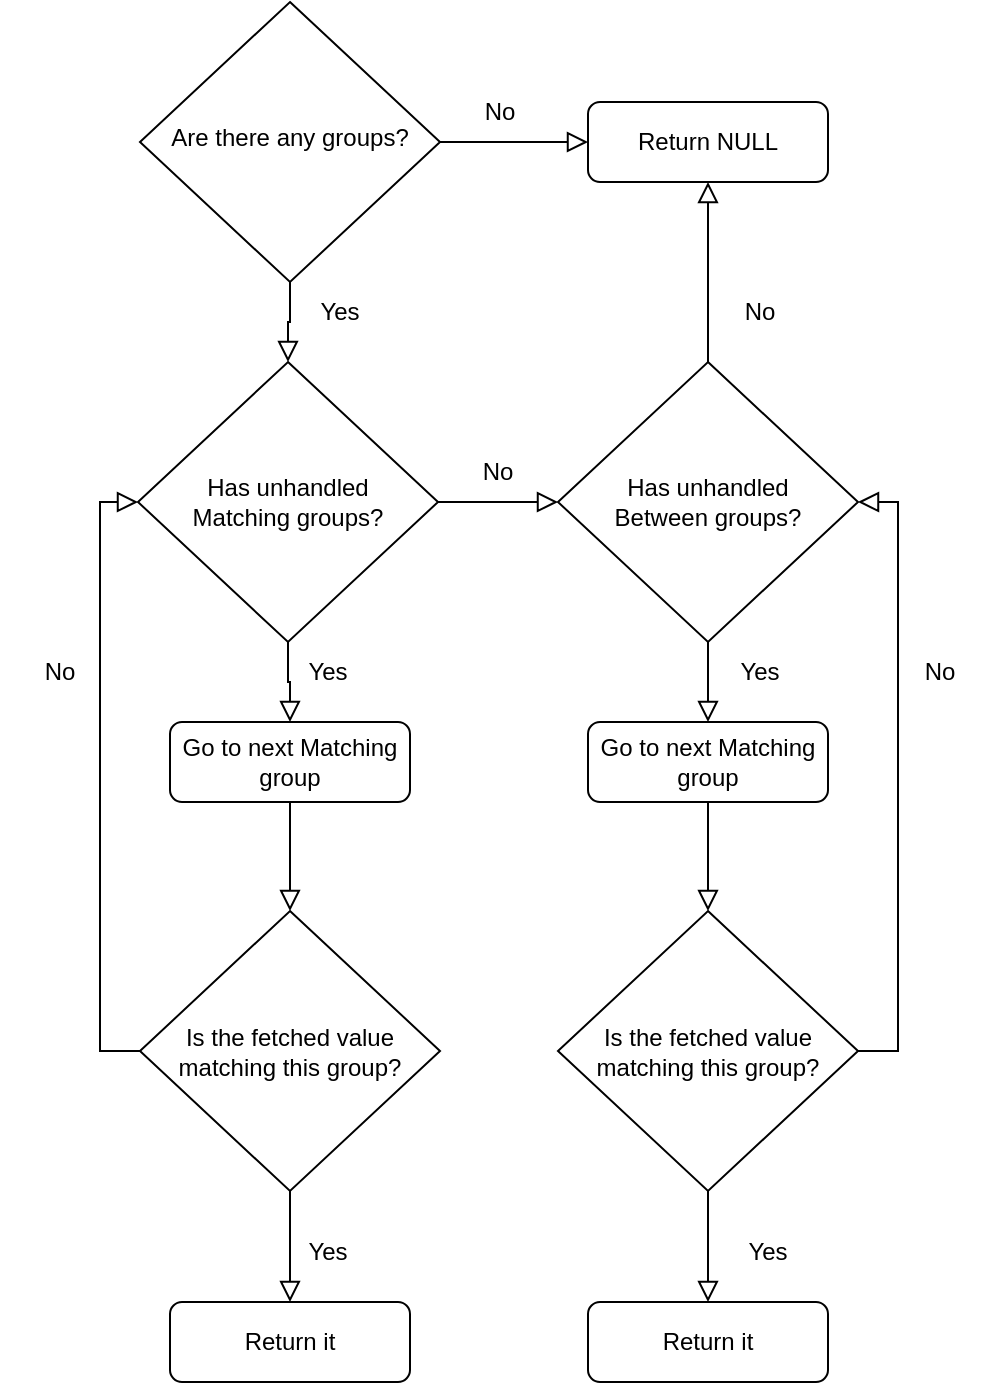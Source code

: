 <mxfile version="20.5.2" type="device"><diagram id="C5RBs43oDa-KdzZeNtuy" name="Page-1"><mxGraphModel dx="1483" dy="1868" grid="1" gridSize="10" guides="1" tooltips="1" connect="1" arrows="1" fold="1" page="1" pageScale="1" pageWidth="827" pageHeight="1169" math="0" shadow="0"><root><mxCell id="WIyWlLk6GJQsqaUBKTNV-0"/><mxCell id="WIyWlLk6GJQsqaUBKTNV-1" parent="WIyWlLk6GJQsqaUBKTNV-0"/><mxCell id="WIyWlLk6GJQsqaUBKTNV-6" value="Are there any groups?" style="rhombus;whiteSpace=wrap;html=1;shadow=0;fontFamily=Helvetica;fontSize=12;align=center;strokeWidth=1;spacing=6;spacingTop=-4;" parent="WIyWlLk6GJQsqaUBKTNV-1" vertex="1"><mxGeometry x="320" y="-10" width="150" height="140" as="geometry"/></mxCell><mxCell id="WIyWlLk6GJQsqaUBKTNV-7" value="Return NULL" style="rounded=1;whiteSpace=wrap;html=1;fontSize=12;glass=0;strokeWidth=1;shadow=0;" parent="WIyWlLk6GJQsqaUBKTNV-1" vertex="1"><mxGeometry x="544" y="40" width="120" height="40" as="geometry"/></mxCell><mxCell id="9QbWzDjHGcUxbg9R7l3Z-0" value="Go to next Matching group" style="rounded=1;whiteSpace=wrap;html=1;fontSize=12;glass=0;strokeWidth=1;shadow=0;" vertex="1" parent="WIyWlLk6GJQsqaUBKTNV-1"><mxGeometry x="335" y="350" width="120" height="40" as="geometry"/></mxCell><mxCell id="9QbWzDjHGcUxbg9R7l3Z-3" value="" style="edgeStyle=orthogonalEdgeStyle;rounded=0;html=1;jettySize=auto;orthogonalLoop=1;fontSize=11;endArrow=block;endFill=0;endSize=8;strokeWidth=1;shadow=0;labelBackgroundColor=none;exitX=0.5;exitY=1;exitDx=0;exitDy=0;entryX=0.5;entryY=0;entryDx=0;entryDy=0;" edge="1" parent="WIyWlLk6GJQsqaUBKTNV-1" source="WIyWlLk6GJQsqaUBKTNV-6" target="9QbWzDjHGcUxbg9R7l3Z-12"><mxGeometry x="-0.048" y="5" relative="1" as="geometry"><mxPoint as="offset"/><mxPoint x="455" y="85" as="sourcePoint"/><mxPoint x="539" y="85" as="targetPoint"/></mxGeometry></mxCell><mxCell id="9QbWzDjHGcUxbg9R7l3Z-4" value="Is the fetched value matching this group?" style="rhombus;whiteSpace=wrap;html=1;" vertex="1" parent="WIyWlLk6GJQsqaUBKTNV-1"><mxGeometry x="320" y="444.5" width="150" height="140" as="geometry"/></mxCell><mxCell id="9QbWzDjHGcUxbg9R7l3Z-5" value="Yes" style="text;html=1;strokeColor=none;fillColor=none;align=center;verticalAlign=middle;whiteSpace=wrap;rounded=0;" vertex="1" parent="WIyWlLk6GJQsqaUBKTNV-1"><mxGeometry x="390" y="130" width="60" height="30" as="geometry"/></mxCell><mxCell id="9QbWzDjHGcUxbg9R7l3Z-6" value="No" style="text;html=1;strokeColor=none;fillColor=none;align=center;verticalAlign=middle;whiteSpace=wrap;rounded=0;" vertex="1" parent="WIyWlLk6GJQsqaUBKTNV-1"><mxGeometry x="470" y="30" width="60" height="30" as="geometry"/></mxCell><mxCell id="9QbWzDjHGcUxbg9R7l3Z-7" value="" style="edgeStyle=orthogonalEdgeStyle;rounded=0;html=1;jettySize=auto;orthogonalLoop=1;fontSize=11;endArrow=block;endFill=0;endSize=8;strokeWidth=1;shadow=0;labelBackgroundColor=none;exitX=1;exitY=0.5;exitDx=0;exitDy=0;entryX=0;entryY=0.5;entryDx=0;entryDy=0;" edge="1" parent="WIyWlLk6GJQsqaUBKTNV-1" source="WIyWlLk6GJQsqaUBKTNV-6" target="WIyWlLk6GJQsqaUBKTNV-7"><mxGeometry x="-0.048" y="5" relative="1" as="geometry"><mxPoint as="offset"/><mxPoint x="515" y="90" as="sourcePoint"/><mxPoint x="515" y="130" as="targetPoint"/></mxGeometry></mxCell><mxCell id="9QbWzDjHGcUxbg9R7l3Z-8" value="Return it" style="rounded=1;whiteSpace=wrap;html=1;fontSize=12;glass=0;strokeWidth=1;shadow=0;" vertex="1" parent="WIyWlLk6GJQsqaUBKTNV-1"><mxGeometry x="335" y="640" width="120" height="40" as="geometry"/></mxCell><mxCell id="9QbWzDjHGcUxbg9R7l3Z-9" value="" style="edgeStyle=orthogonalEdgeStyle;rounded=0;html=1;jettySize=auto;orthogonalLoop=1;fontSize=11;endArrow=block;endFill=0;endSize=8;strokeWidth=1;shadow=0;labelBackgroundColor=none;exitX=0.5;exitY=1;exitDx=0;exitDy=0;entryX=0.5;entryY=0;entryDx=0;entryDy=0;" edge="1" parent="WIyWlLk6GJQsqaUBKTNV-1" source="9QbWzDjHGcUxbg9R7l3Z-0" target="9QbWzDjHGcUxbg9R7l3Z-4"><mxGeometry x="-0.048" y="5" relative="1" as="geometry"><mxPoint as="offset"/><mxPoint x="490" y="500" as="sourcePoint"/><mxPoint x="549" y="500" as="targetPoint"/></mxGeometry></mxCell><mxCell id="9QbWzDjHGcUxbg9R7l3Z-10" value="" style="edgeStyle=orthogonalEdgeStyle;rounded=0;html=1;jettySize=auto;orthogonalLoop=1;fontSize=11;endArrow=block;endFill=0;endSize=8;strokeWidth=1;shadow=0;labelBackgroundColor=none;exitX=0.5;exitY=1;exitDx=0;exitDy=0;entryX=0.5;entryY=0;entryDx=0;entryDy=0;" edge="1" parent="WIyWlLk6GJQsqaUBKTNV-1" source="9QbWzDjHGcUxbg9R7l3Z-4" target="9QbWzDjHGcUxbg9R7l3Z-8"><mxGeometry x="-0.048" y="5" relative="1" as="geometry"><mxPoint as="offset"/><mxPoint x="540" y="500" as="sourcePoint"/><mxPoint x="599" y="500" as="targetPoint"/></mxGeometry></mxCell><mxCell id="9QbWzDjHGcUxbg9R7l3Z-11" value="Yes" style="text;html=1;strokeColor=none;fillColor=none;align=center;verticalAlign=middle;whiteSpace=wrap;rounded=0;" vertex="1" parent="WIyWlLk6GJQsqaUBKTNV-1"><mxGeometry x="384" y="600" width="60" height="30" as="geometry"/></mxCell><mxCell id="9QbWzDjHGcUxbg9R7l3Z-12" value="Has unhandled&lt;br&gt;Matching groups?" style="rhombus;whiteSpace=wrap;html=1;" vertex="1" parent="WIyWlLk6GJQsqaUBKTNV-1"><mxGeometry x="319" y="170" width="150" height="140" as="geometry"/></mxCell><mxCell id="9QbWzDjHGcUxbg9R7l3Z-13" value="Yes" style="text;html=1;strokeColor=none;fillColor=none;align=center;verticalAlign=middle;whiteSpace=wrap;rounded=0;" vertex="1" parent="WIyWlLk6GJQsqaUBKTNV-1"><mxGeometry x="384" y="310" width="60" height="30" as="geometry"/></mxCell><mxCell id="9QbWzDjHGcUxbg9R7l3Z-14" value="" style="edgeStyle=orthogonalEdgeStyle;rounded=0;html=1;jettySize=auto;orthogonalLoop=1;fontSize=11;endArrow=block;endFill=0;endSize=8;strokeWidth=1;shadow=0;labelBackgroundColor=none;exitX=0.5;exitY=1;exitDx=0;exitDy=0;entryX=0.5;entryY=0;entryDx=0;entryDy=0;" edge="1" parent="WIyWlLk6GJQsqaUBKTNV-1" source="9QbWzDjHGcUxbg9R7l3Z-12" target="9QbWzDjHGcUxbg9R7l3Z-0"><mxGeometry x="-0.048" y="5" relative="1" as="geometry"><mxPoint as="offset"/><mxPoint x="588.41" y="370" as="sourcePoint"/><mxPoint x="588.41" y="420" as="targetPoint"/></mxGeometry></mxCell><mxCell id="9QbWzDjHGcUxbg9R7l3Z-15" value="No" style="text;html=1;strokeColor=none;fillColor=none;align=center;verticalAlign=middle;whiteSpace=wrap;rounded=0;" vertex="1" parent="WIyWlLk6GJQsqaUBKTNV-1"><mxGeometry x="469" y="210" width="60" height="30" as="geometry"/></mxCell><mxCell id="9QbWzDjHGcUxbg9R7l3Z-16" value="" style="edgeStyle=orthogonalEdgeStyle;rounded=0;html=1;jettySize=auto;orthogonalLoop=1;fontSize=11;endArrow=block;endFill=0;endSize=8;strokeWidth=1;shadow=0;labelBackgroundColor=none;exitX=1;exitY=0.5;exitDx=0;exitDy=0;entryX=0;entryY=0.5;entryDx=0;entryDy=0;" edge="1" parent="WIyWlLk6GJQsqaUBKTNV-1" source="9QbWzDjHGcUxbg9R7l3Z-12" target="9QbWzDjHGcUxbg9R7l3Z-20"><mxGeometry x="-0.048" y="5" relative="1" as="geometry"><mxPoint as="offset"/><mxPoint x="510" y="280" as="sourcePoint"/><mxPoint x="559" y="240" as="targetPoint"/><Array as="points"/></mxGeometry></mxCell><mxCell id="9QbWzDjHGcUxbg9R7l3Z-18" value="" style="edgeStyle=orthogonalEdgeStyle;rounded=0;html=1;jettySize=auto;orthogonalLoop=1;fontSize=11;endArrow=block;endFill=0;endSize=8;strokeWidth=1;shadow=0;labelBackgroundColor=none;exitX=0;exitY=0.5;exitDx=0;exitDy=0;entryX=0;entryY=0.5;entryDx=0;entryDy=0;" edge="1" parent="WIyWlLk6GJQsqaUBKTNV-1" source="9QbWzDjHGcUxbg9R7l3Z-4" target="9QbWzDjHGcUxbg9R7l3Z-12"><mxGeometry x="-0.048" y="5" relative="1" as="geometry"><mxPoint as="offset"/><mxPoint x="439" y="440" as="sourcePoint"/><mxPoint x="700" y="370" as="targetPoint"/><Array as="points"><mxPoint x="300" y="515"/><mxPoint x="300" y="240"/></Array></mxGeometry></mxCell><mxCell id="9QbWzDjHGcUxbg9R7l3Z-19" value="No" style="text;html=1;strokeColor=none;fillColor=none;align=center;verticalAlign=middle;whiteSpace=wrap;rounded=0;" vertex="1" parent="WIyWlLk6GJQsqaUBKTNV-1"><mxGeometry x="250" y="310" width="60" height="30" as="geometry"/></mxCell><mxCell id="9QbWzDjHGcUxbg9R7l3Z-20" value="Has unhandled&lt;br&gt;Between groups?" style="rhombus;whiteSpace=wrap;html=1;" vertex="1" parent="WIyWlLk6GJQsqaUBKTNV-1"><mxGeometry x="529" y="170" width="150" height="140" as="geometry"/></mxCell><mxCell id="9QbWzDjHGcUxbg9R7l3Z-22" value="No" style="text;html=1;strokeColor=none;fillColor=none;align=center;verticalAlign=middle;whiteSpace=wrap;rounded=0;" vertex="1" parent="WIyWlLk6GJQsqaUBKTNV-1"><mxGeometry x="600" y="130" width="60" height="30" as="geometry"/></mxCell><mxCell id="9QbWzDjHGcUxbg9R7l3Z-23" value="" style="edgeStyle=orthogonalEdgeStyle;rounded=0;html=1;jettySize=auto;orthogonalLoop=1;fontSize=11;endArrow=block;endFill=0;endSize=8;strokeWidth=1;shadow=0;labelBackgroundColor=none;exitX=0.5;exitY=0;exitDx=0;exitDy=0;entryX=0.5;entryY=1;entryDx=0;entryDy=0;" edge="1" parent="WIyWlLk6GJQsqaUBKTNV-1" source="9QbWzDjHGcUxbg9R7l3Z-20" target="WIyWlLk6GJQsqaUBKTNV-7"><mxGeometry x="-0.048" y="5" relative="1" as="geometry"><mxPoint as="offset"/><mxPoint x="730" y="200" as="sourcePoint"/><mxPoint x="790" y="200" as="targetPoint"/><Array as="points"/></mxGeometry></mxCell><mxCell id="9QbWzDjHGcUxbg9R7l3Z-24" value="Go to next Matching group" style="rounded=1;whiteSpace=wrap;html=1;fontSize=12;glass=0;strokeWidth=1;shadow=0;" vertex="1" parent="WIyWlLk6GJQsqaUBKTNV-1"><mxGeometry x="544" y="350" width="120" height="40" as="geometry"/></mxCell><mxCell id="9QbWzDjHGcUxbg9R7l3Z-25" value="Is the fetched value matching this group?" style="rhombus;whiteSpace=wrap;html=1;" vertex="1" parent="WIyWlLk6GJQsqaUBKTNV-1"><mxGeometry x="529" y="444.5" width="150" height="140" as="geometry"/></mxCell><mxCell id="9QbWzDjHGcUxbg9R7l3Z-26" value="Return it" style="rounded=1;whiteSpace=wrap;html=1;fontSize=12;glass=0;strokeWidth=1;shadow=0;" vertex="1" parent="WIyWlLk6GJQsqaUBKTNV-1"><mxGeometry x="544" y="640" width="120" height="40" as="geometry"/></mxCell><mxCell id="9QbWzDjHGcUxbg9R7l3Z-27" value="" style="edgeStyle=orthogonalEdgeStyle;rounded=0;html=1;jettySize=auto;orthogonalLoop=1;fontSize=11;endArrow=block;endFill=0;endSize=8;strokeWidth=1;shadow=0;labelBackgroundColor=none;exitX=0.5;exitY=1;exitDx=0;exitDy=0;entryX=0.5;entryY=0;entryDx=0;entryDy=0;" edge="1" parent="WIyWlLk6GJQsqaUBKTNV-1" source="9QbWzDjHGcUxbg9R7l3Z-24" target="9QbWzDjHGcUxbg9R7l3Z-25"><mxGeometry x="-0.048" y="5" relative="1" as="geometry"><mxPoint as="offset"/><mxPoint x="904" y="500" as="sourcePoint"/><mxPoint x="963" y="500" as="targetPoint"/></mxGeometry></mxCell><mxCell id="9QbWzDjHGcUxbg9R7l3Z-28" value="" style="edgeStyle=orthogonalEdgeStyle;rounded=0;html=1;jettySize=auto;orthogonalLoop=1;fontSize=11;endArrow=block;endFill=0;endSize=8;strokeWidth=1;shadow=0;labelBackgroundColor=none;exitX=0.5;exitY=1;exitDx=0;exitDy=0;entryX=0.5;entryY=0;entryDx=0;entryDy=0;" edge="1" parent="WIyWlLk6GJQsqaUBKTNV-1" source="9QbWzDjHGcUxbg9R7l3Z-25" target="9QbWzDjHGcUxbg9R7l3Z-26"><mxGeometry x="-0.048" y="5" relative="1" as="geometry"><mxPoint as="offset"/><mxPoint x="954" y="500" as="sourcePoint"/><mxPoint x="1013" y="500" as="targetPoint"/></mxGeometry></mxCell><mxCell id="9QbWzDjHGcUxbg9R7l3Z-29" value="Yes" style="text;html=1;strokeColor=none;fillColor=none;align=center;verticalAlign=middle;whiteSpace=wrap;rounded=0;" vertex="1" parent="WIyWlLk6GJQsqaUBKTNV-1"><mxGeometry x="604" y="600" width="60" height="30" as="geometry"/></mxCell><mxCell id="9QbWzDjHGcUxbg9R7l3Z-30" value="Yes" style="text;html=1;strokeColor=none;fillColor=none;align=center;verticalAlign=middle;whiteSpace=wrap;rounded=0;" vertex="1" parent="WIyWlLk6GJQsqaUBKTNV-1"><mxGeometry x="600" y="310" width="60" height="30" as="geometry"/></mxCell><mxCell id="9QbWzDjHGcUxbg9R7l3Z-31" value="" style="edgeStyle=orthogonalEdgeStyle;rounded=0;html=1;jettySize=auto;orthogonalLoop=1;fontSize=11;endArrow=block;endFill=0;endSize=8;strokeWidth=1;shadow=0;labelBackgroundColor=none;exitX=0.5;exitY=1;exitDx=0;exitDy=0;entryX=0.5;entryY=0;entryDx=0;entryDy=0;" edge="1" parent="WIyWlLk6GJQsqaUBKTNV-1" source="9QbWzDjHGcUxbg9R7l3Z-20" target="9QbWzDjHGcUxbg9R7l3Z-24"><mxGeometry x="-0.048" y="5" relative="1" as="geometry"><mxPoint as="offset"/><mxPoint x="730" y="370" as="sourcePoint"/><mxPoint x="730" y="424.5" as="targetPoint"/></mxGeometry></mxCell><mxCell id="9QbWzDjHGcUxbg9R7l3Z-32" value="" style="edgeStyle=orthogonalEdgeStyle;rounded=0;html=1;jettySize=auto;orthogonalLoop=1;fontSize=11;endArrow=block;endFill=0;endSize=8;strokeWidth=1;shadow=0;labelBackgroundColor=none;exitX=1;exitY=0.5;exitDx=0;exitDy=0;entryX=1;entryY=0.5;entryDx=0;entryDy=0;" edge="1" parent="WIyWlLk6GJQsqaUBKTNV-1" source="9QbWzDjHGcUxbg9R7l3Z-25" target="9QbWzDjHGcUxbg9R7l3Z-20"><mxGeometry x="-0.048" y="5" relative="1" as="geometry"><mxPoint as="offset"/><mxPoint x="780" y="487.25" as="sourcePoint"/><mxPoint x="780" y="541.75" as="targetPoint"/></mxGeometry></mxCell><mxCell id="9QbWzDjHGcUxbg9R7l3Z-35" value="No" style="text;html=1;strokeColor=none;fillColor=none;align=center;verticalAlign=middle;whiteSpace=wrap;rounded=0;" vertex="1" parent="WIyWlLk6GJQsqaUBKTNV-1"><mxGeometry x="690" y="310" width="60" height="30" as="geometry"/></mxCell></root></mxGraphModel></diagram></mxfile>
